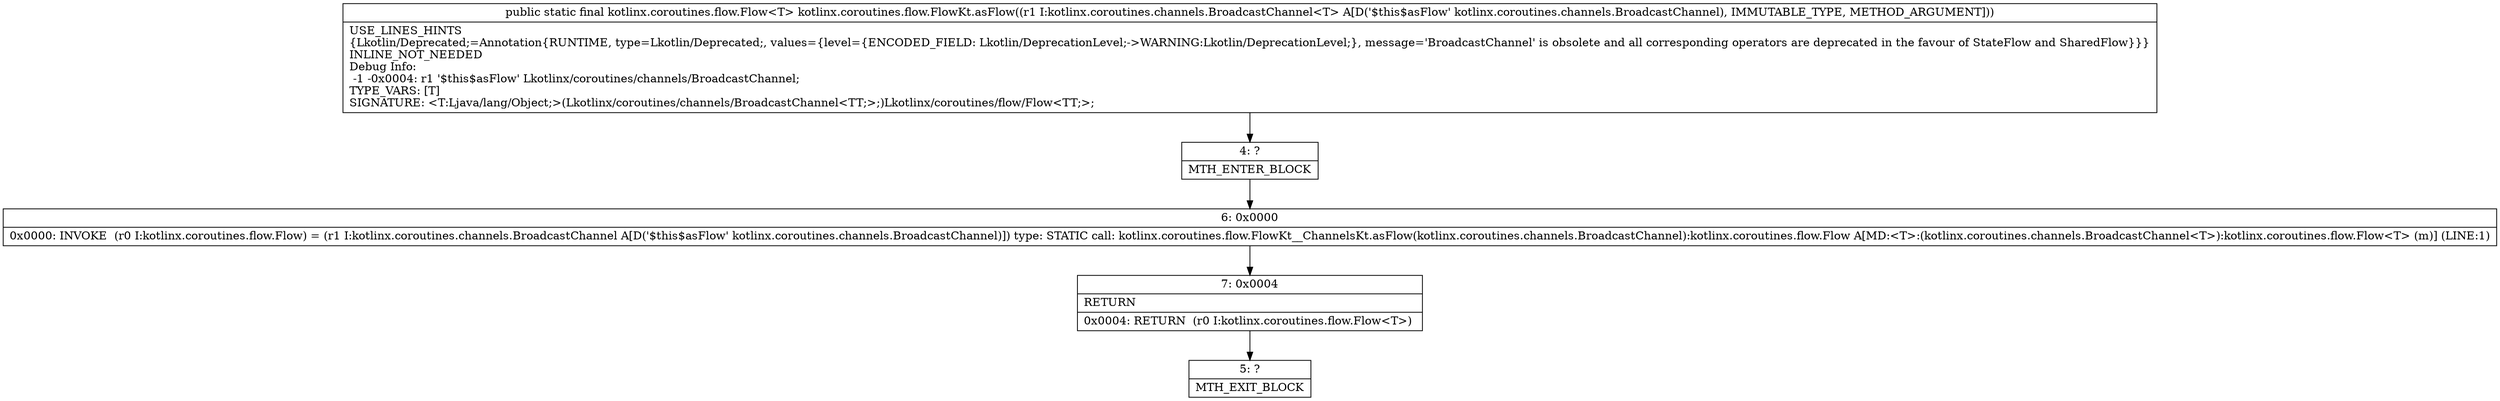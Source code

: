 digraph "CFG forkotlinx.coroutines.flow.FlowKt.asFlow(Lkotlinx\/coroutines\/channels\/BroadcastChannel;)Lkotlinx\/coroutines\/flow\/Flow;" {
Node_4 [shape=record,label="{4\:\ ?|MTH_ENTER_BLOCK\l}"];
Node_6 [shape=record,label="{6\:\ 0x0000|0x0000: INVOKE  (r0 I:kotlinx.coroutines.flow.Flow) = (r1 I:kotlinx.coroutines.channels.BroadcastChannel A[D('$this$asFlow' kotlinx.coroutines.channels.BroadcastChannel)]) type: STATIC call: kotlinx.coroutines.flow.FlowKt__ChannelsKt.asFlow(kotlinx.coroutines.channels.BroadcastChannel):kotlinx.coroutines.flow.Flow A[MD:\<T\>:(kotlinx.coroutines.channels.BroadcastChannel\<T\>):kotlinx.coroutines.flow.Flow\<T\> (m)] (LINE:1)\l}"];
Node_7 [shape=record,label="{7\:\ 0x0004|RETURN\l|0x0004: RETURN  (r0 I:kotlinx.coroutines.flow.Flow\<T\>) \l}"];
Node_5 [shape=record,label="{5\:\ ?|MTH_EXIT_BLOCK\l}"];
MethodNode[shape=record,label="{public static final kotlinx.coroutines.flow.Flow\<T\> kotlinx.coroutines.flow.FlowKt.asFlow((r1 I:kotlinx.coroutines.channels.BroadcastChannel\<T\> A[D('$this$asFlow' kotlinx.coroutines.channels.BroadcastChannel), IMMUTABLE_TYPE, METHOD_ARGUMENT]))  | USE_LINES_HINTS\l\{Lkotlin\/Deprecated;=Annotation\{RUNTIME, type=Lkotlin\/Deprecated;, values=\{level=\{ENCODED_FIELD: Lkotlin\/DeprecationLevel;\-\>WARNING:Lkotlin\/DeprecationLevel;\}, message='BroadcastChannel' is obsolete and all corresponding operators are deprecated in the favour of StateFlow and SharedFlow\}\}\}\lINLINE_NOT_NEEDED\lDebug Info:\l  \-1 \-0x0004: r1 '$this$asFlow' Lkotlinx\/coroutines\/channels\/BroadcastChannel;\lTYPE_VARS: [T]\lSIGNATURE: \<T:Ljava\/lang\/Object;\>(Lkotlinx\/coroutines\/channels\/BroadcastChannel\<TT;\>;)Lkotlinx\/coroutines\/flow\/Flow\<TT;\>;\l}"];
MethodNode -> Node_4;Node_4 -> Node_6;
Node_6 -> Node_7;
Node_7 -> Node_5;
}

